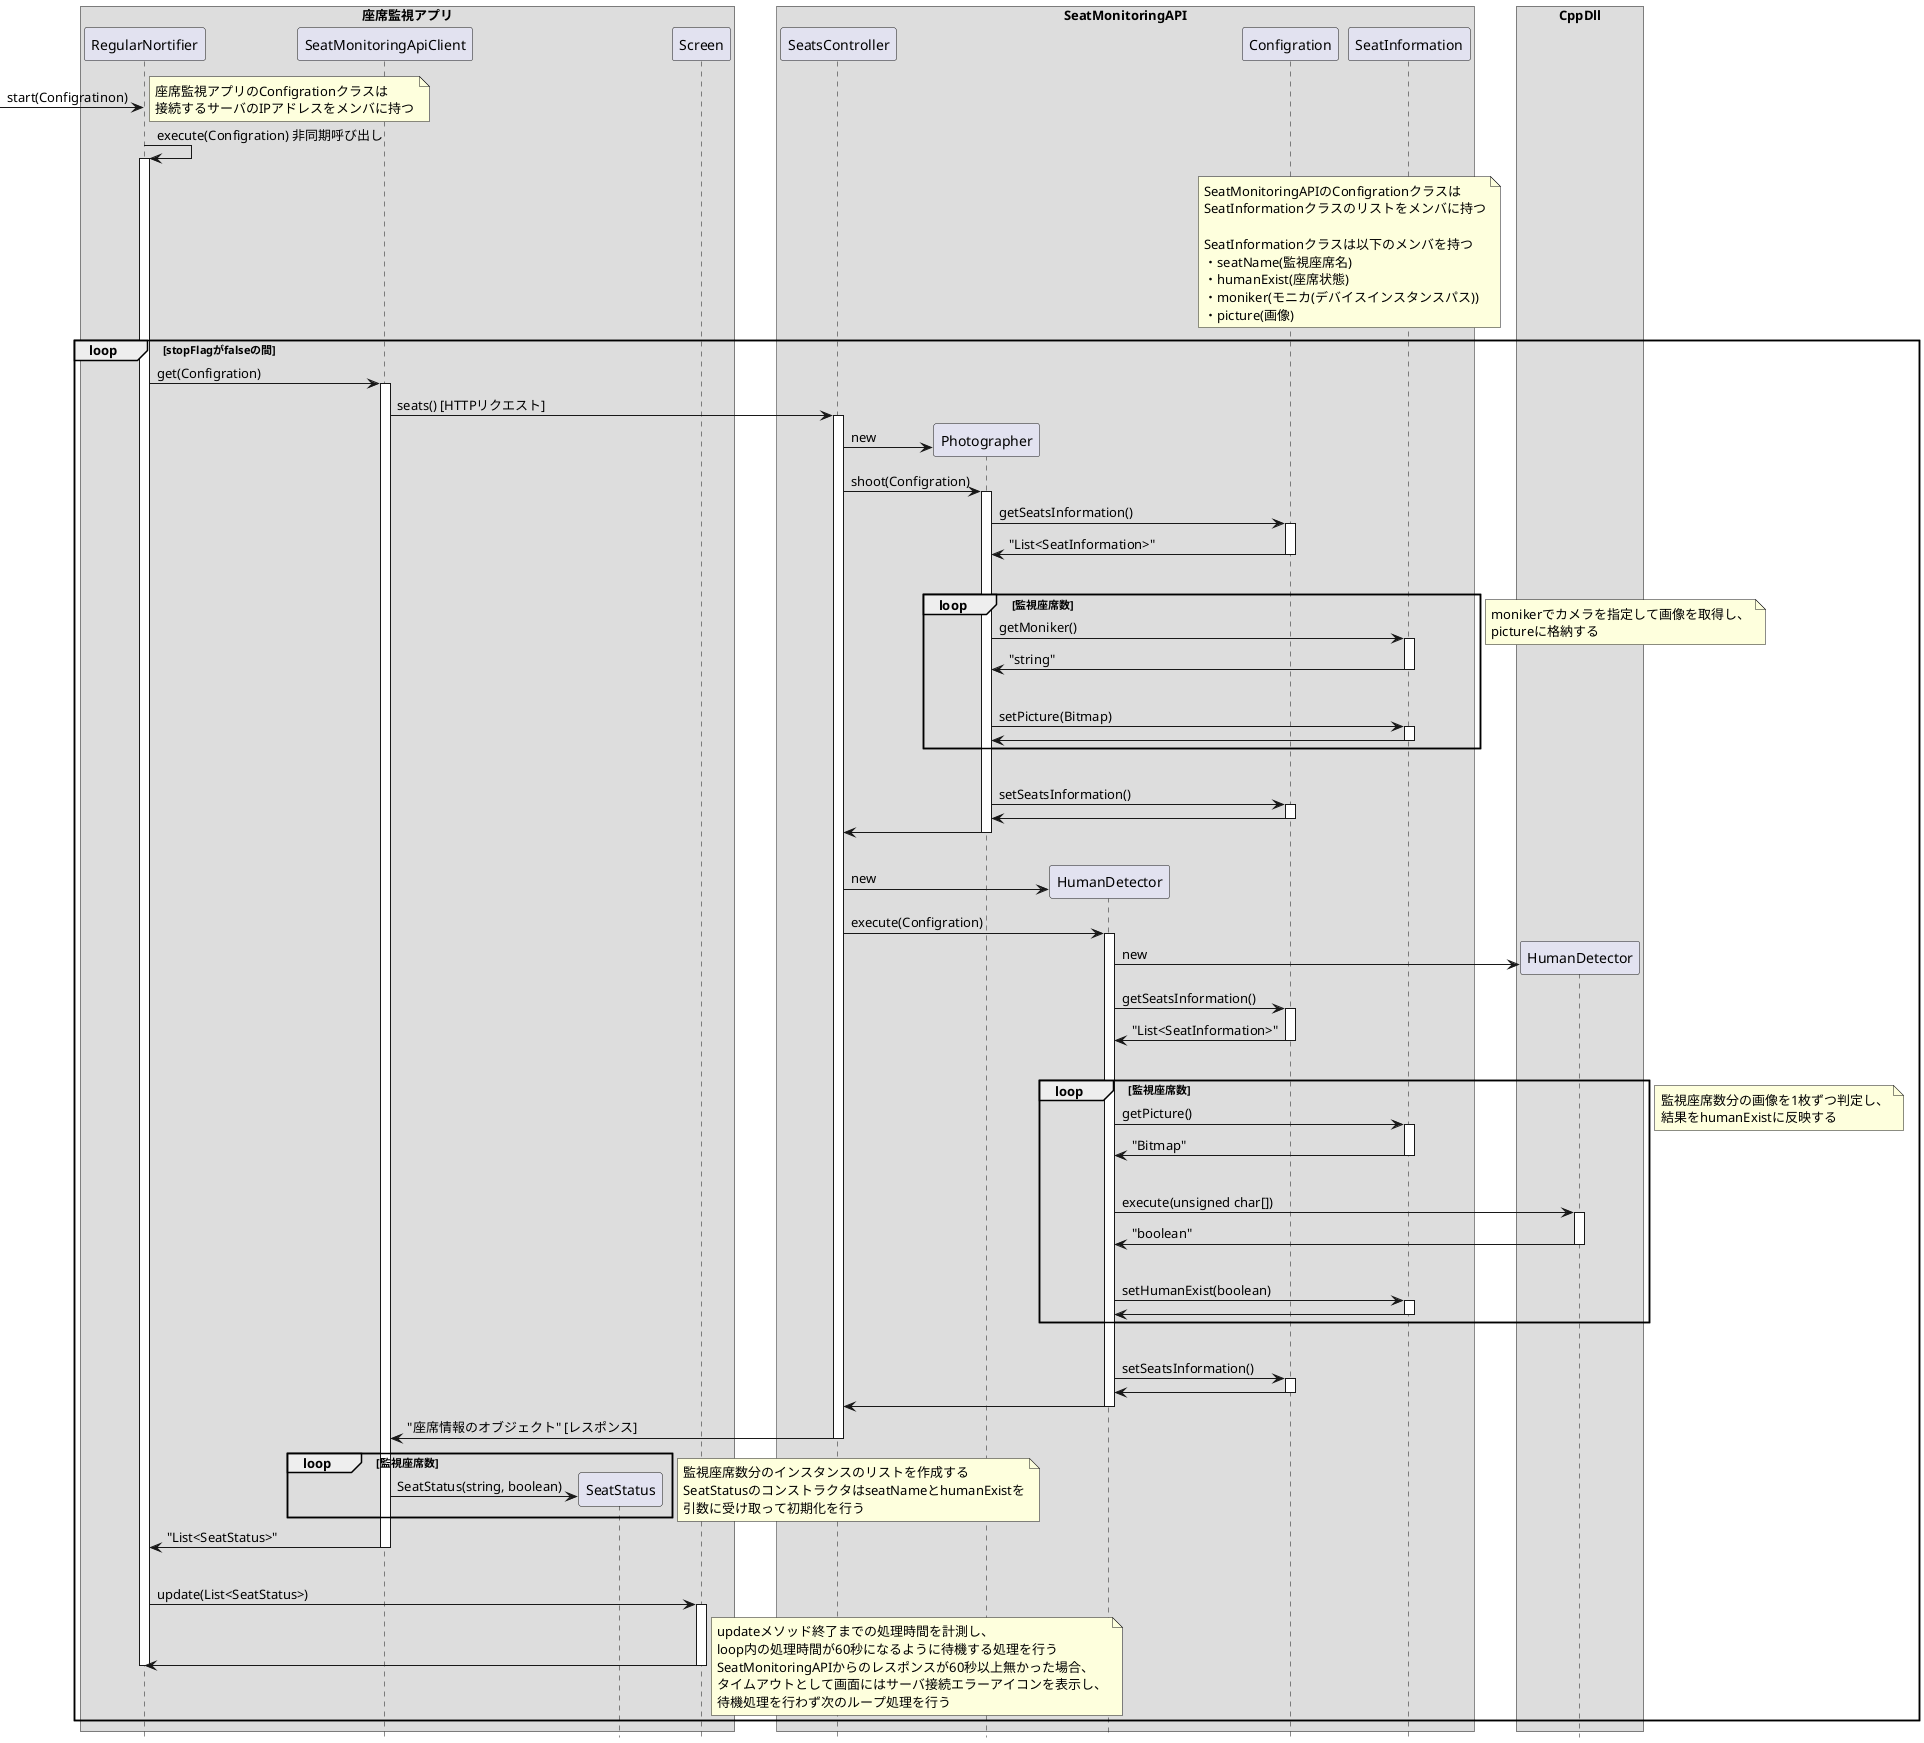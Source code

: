 @startuml 座席状態確認シーケンス図2
hide footbox
skinparam BoxPadding 20

box "座席監視アプリ"
	participant "RegularNortifier" as RegularNortifier
	participant "SeatMonitoringApiClient" as SeatMonitoringApiClient
	participant "SeatStatus" as SeatStatus
	participant "Screen" as Screen
end box

box "SeatMonitoringAPI"
	participant "SeatsController" as SeatsController
	participant "Photographer" as Photographer
	participant "HumanDetector" as CsHumanDetector
	participant "Configration" as Configration
	participant "SeatInformation" as SeatInformation
end box

box "CppDll"
	participant "HumanDetector" as CppHumanDetector
end box

-> RegularNortifier :start(Configratinon)
note right
	座席監視アプリのConfigrationクラスは
	接続するサーバのIPアドレスをメンバに持つ
end note

RegularNortifier -> RegularNortifier : execute(Configration) 非同期呼び出し
activate RegularNortifier

note over Configration, SeatInformation
	SeatMonitoringAPIのConfigrationクラスは
	SeatInformationクラスのリストをメンバに持つ

	SeatInformationクラスは以下のメンバを持つ
	・seatName(監視座席名)
	・humanExist(座席状態)
	・moniker(モニカ(デバイスインスタンスパス))
	・picture(画像)
end note

loop stopFlagがfalseの間
	RegularNortifier -> SeatMonitoringApiClient : get(Configration)
	activate SeatMonitoringApiClient

	SeatMonitoringApiClient -> SeatsController : seats() [HTTPリクエスト]
	activate SeatsController

	create Photographer
	SeatsController -> Photographer : new
	SeatsController -> Photographer : shoot(Configration)
	activate Photographer
	Photographer -> Configration :getSeatsInformation()
	activate Configration
	Photographer <- Configration :"List<SeatInformation>"
	deactivate Configration
	|||
	loop 監視座席数
		Photographer -> SeatInformation :getMoniker()
		activate SeatInformation
		Photographer <- SeatInformation :"string"
		deactivate SeatInformation
		|||
		Photographer -> SeatInformation :setPicture(Bitmap)
		activate SeatInformation
		Photographer <- SeatInformation
		deactivate SeatInformation
	end
	note right
		monikerでカメラを指定して画像を取得し、
		pictureに格納する
	end note
	|||
	Photographer -> Configration :setSeatsInformation()
	activate Configration
	Photographer <- Configration
	deactivate Configration
	SeatsController <- Photographer
	deactivate Photographer

	|||
	create CsHumanDetector
	SeatsController -> CsHumanDetector : new
	SeatsController -> CsHumanDetector : execute(Configration)
	activate CsHumanDetector

	create CppHumanDetector
	CsHumanDetector -> CppHumanDetector :new
	CsHumanDetector -> Configration :getSeatsInformation()
	activate Configration
	CsHumanDetector <- Configration :"List<SeatInformation>"
	deactivate Configration
	|||
	loop 監視座席数
		CsHumanDetector -> SeatInformation :getPicture()
		activate SeatInformation
		CsHumanDetector <- SeatInformation :"Bitmap"
		deactivate SeatInformation
		|||
		CsHumanDetector -> CppHumanDetector : execute(unsigned char[])
		activate CppHumanDetector
		CsHumanDetector <- CppHumanDetector : "boolean"
		deactivate CppHumanDetector
		|||
		CsHumanDetector -> SeatInformation :setHumanExist(boolean)
		activate SeatInformation
		CsHumanDetector <- SeatInformation
		deactivate SeatInformation
	end
	note right
		監視座席数分の画像を1枚ずつ判定し、
		結果をhumanExistに反映する
	end note
	|||
	CsHumanDetector -> Configration :setSeatsInformation()
	activate Configration
	CsHumanDetector <- Configration
	deactivate Configration
	
	
	SeatsController <- CsHumanDetector
	deactivate CsHumanDetector

	SeatMonitoringApiClient <- SeatsController : "座席情報のオブジェクト" [レスポンス]
	deactivate SeatsController

	loop 監視座席数
		create SeatStatus
		SeatMonitoringApiClient -> SeatStatus :SeatStatus(string, boolean)
	end
	note right
		監視座席数分のインスタンスのリストを作成する
		SeatStatusのコンストラクタはseatNameとhumanExistを
		引数に受け取って初期化を行う
	end note

	RegularNortifier <- SeatMonitoringApiClient : "List<SeatStatus>"
	deactivate SeatMonitoringApiClient
	|||
	RegularNortifier -> Screen : update(List<SeatStatus>)
	activate Screen
	RegularNortifier <- Screen
	deactivate Screen
	deactivate RegularNortifier
	note right
		updateメソッド終了までの処理時間を計測し、
		loop内の処理時間が60秒になるように待機する処理を行う
		SeatMonitoringAPIからのレスポンスが60秒以上無かった場合、
		タイムアウトとして画面にはサーバ接続エラーアイコンを表示し、
		待機処理を行わず次のループ処理を行う
	end note
end

@enduml